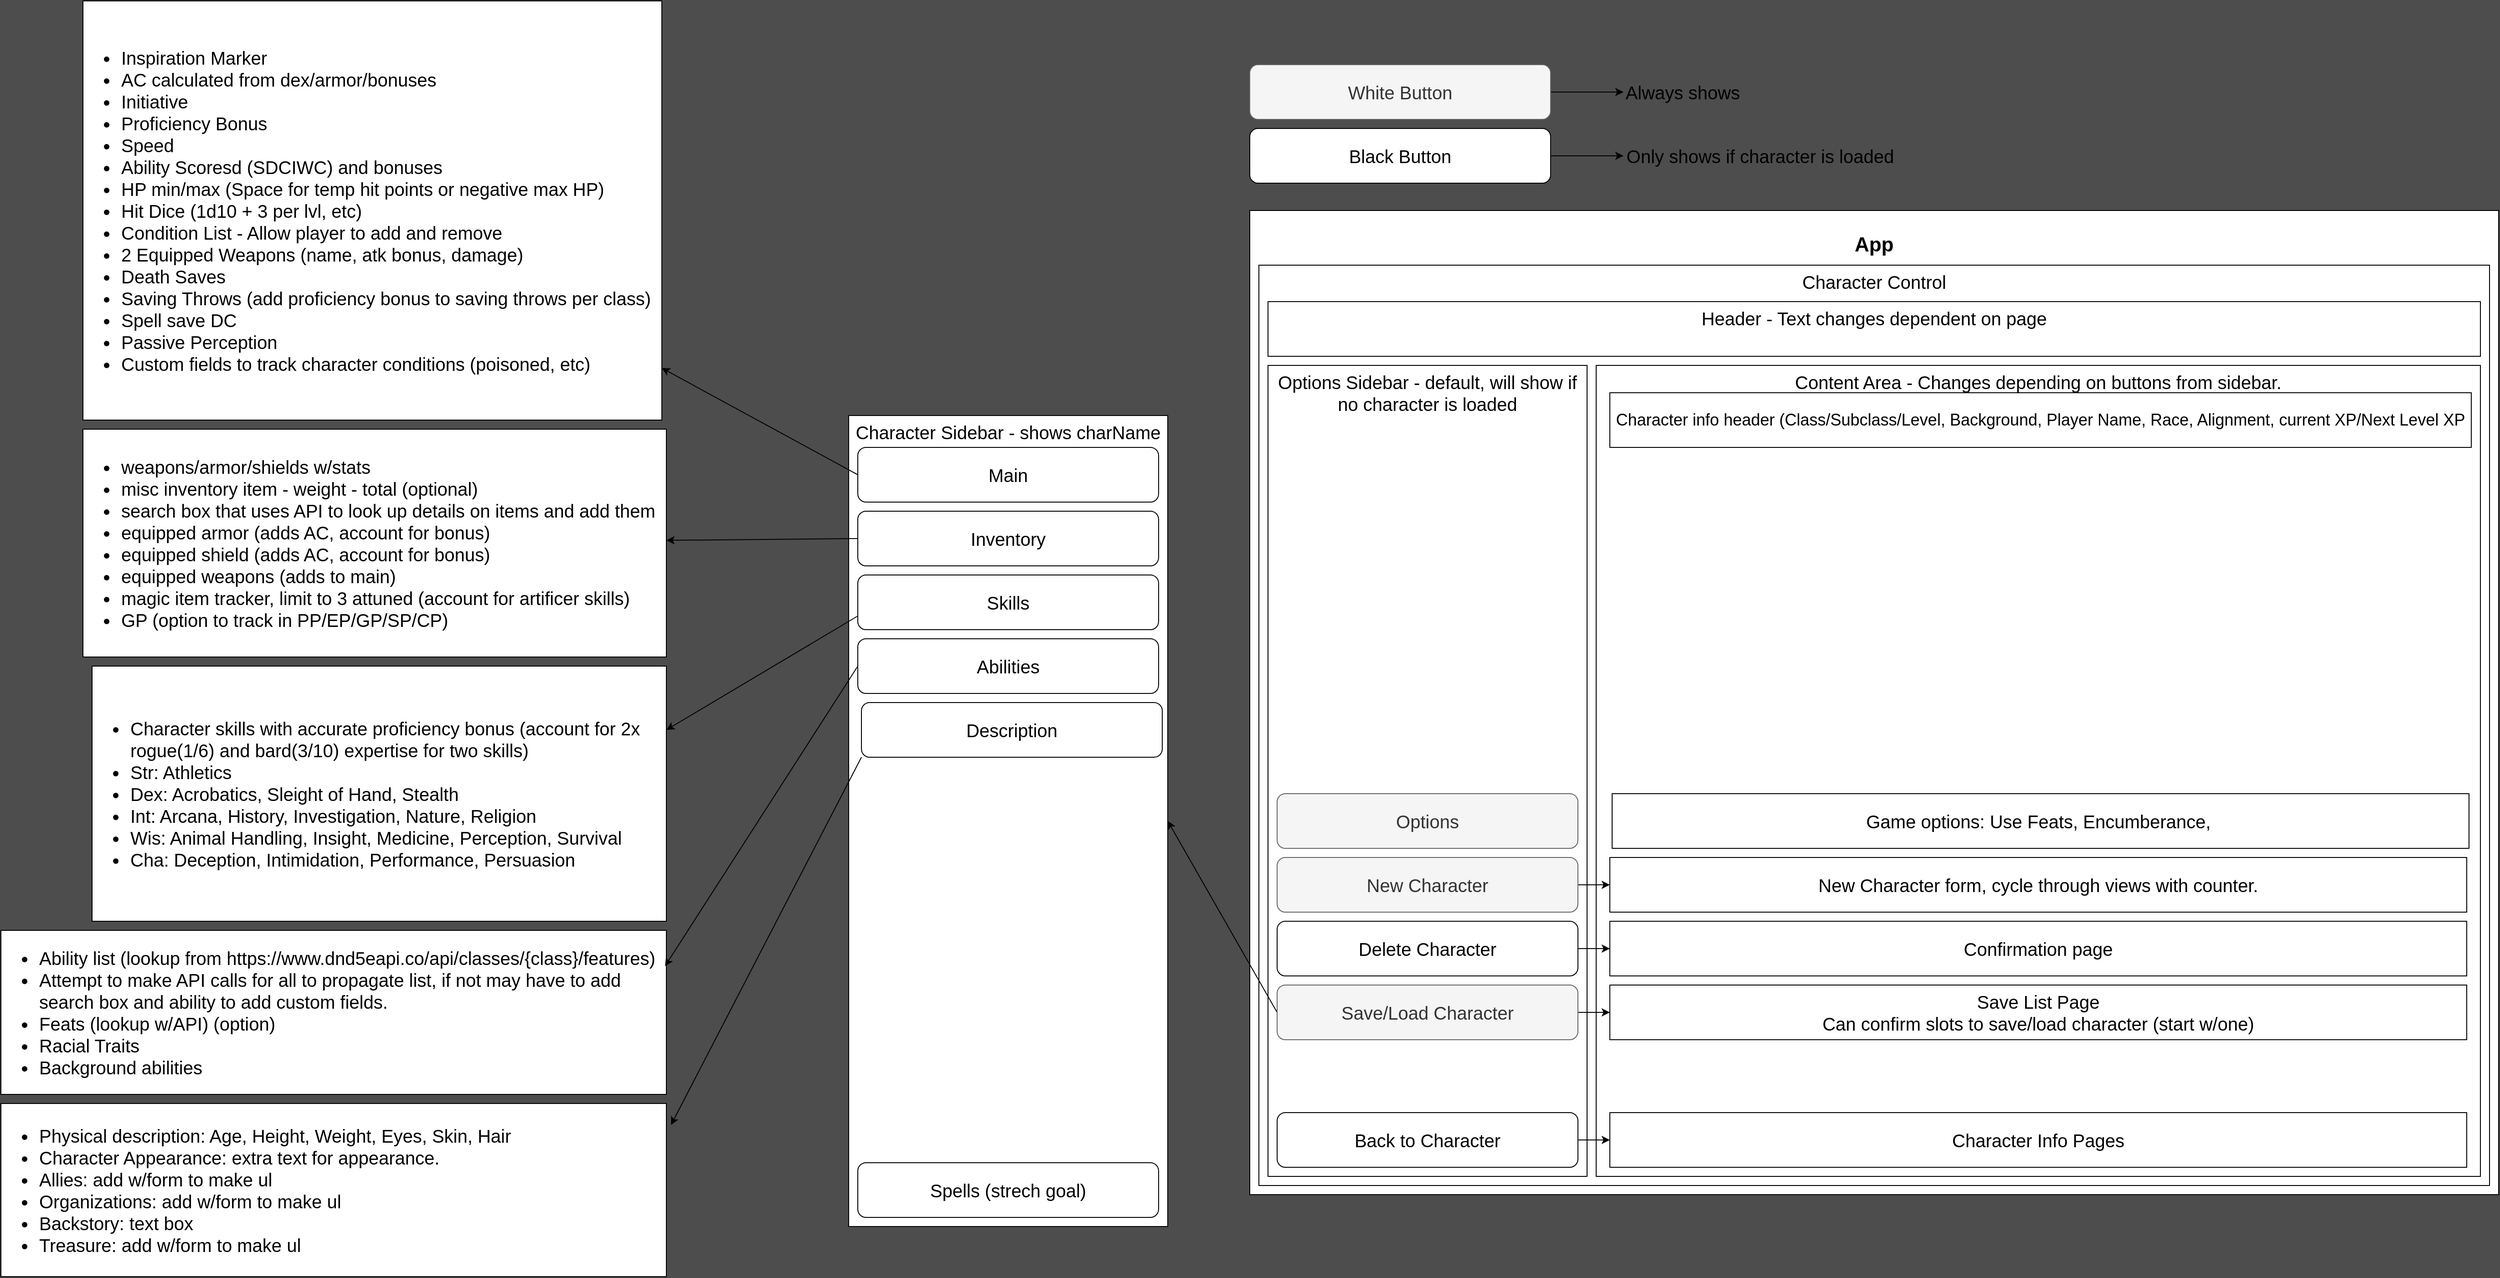 <mxfile>
    <diagram id="zaeMc1xhCrONg7oMz10p" name="Page-1">
        <mxGraphModel dx="3996" dy="2743" grid="1" gridSize="10" guides="1" tooltips="1" connect="1" arrows="1" fold="1" page="1" pageScale="1" pageWidth="850" pageHeight="1100" background="#4D4D4D" math="0" shadow="0">
            <root>
                <mxCell id="0"/>
                <mxCell id="1" parent="0"/>
                <mxCell id="2" value="&lt;h1&gt;&lt;font style=&quot;font-size: 22px&quot;&gt;App&lt;/font&gt;&lt;/h1&gt;" style="rounded=0;whiteSpace=wrap;html=1;verticalAlign=top;" vertex="1" parent="1">
                    <mxGeometry x="-80" y="-290" width="1370" height="1080" as="geometry"/>
                </mxCell>
                <mxCell id="4" value="Character Control" style="rounded=0;whiteSpace=wrap;html=1;verticalAlign=top;fontSize=20;" vertex="1" parent="1">
                    <mxGeometry x="-70" y="-230" width="1350" height="1010" as="geometry"/>
                </mxCell>
                <mxCell id="3" value="Header - Text changes dependent on page" style="rounded=0;whiteSpace=wrap;html=1;verticalAlign=top;fontSize=20;" vertex="1" parent="1">
                    <mxGeometry x="-60" y="-190" width="1330" height="60" as="geometry"/>
                </mxCell>
                <mxCell id="5" value="Options Sidebar - default, will show if no character is loaded" style="rounded=0;whiteSpace=wrap;html=1;verticalAlign=top;fontSize=20;" vertex="1" parent="1">
                    <mxGeometry x="-60" y="-120" width="350" height="890" as="geometry"/>
                </mxCell>
                <mxCell id="6" value="Content Area - Changes depending on buttons from sidebar." style="rounded=0;whiteSpace=wrap;html=1;fontSize=20;verticalAlign=top;" vertex="1" parent="1">
                    <mxGeometry x="300" y="-120" width="970" height="890" as="geometry"/>
                </mxCell>
                <mxCell id="33" value="" style="edgeStyle=none;html=1;fontSize=20;" edge="1" parent="1" source="7" target="32">
                    <mxGeometry relative="1" as="geometry"/>
                </mxCell>
                <mxCell id="7" value="Back to Character" style="rounded=1;whiteSpace=wrap;html=1;fontSize=20;verticalAlign=middle;" vertex="1" parent="1">
                    <mxGeometry x="-50" y="700" width="330" height="60" as="geometry"/>
                </mxCell>
                <mxCell id="58" value="" style="edgeStyle=none;html=1;fontSize=18;entryX=1;entryY=0.5;entryDx=0;entryDy=0;exitX=0;exitY=0.5;exitDx=0;exitDy=0;" edge="1" parent="1" source="9" target="35">
                    <mxGeometry relative="1" as="geometry">
                        <mxPoint x="-50" y="630" as="sourcePoint"/>
                        <mxPoint x="-130" y="660" as="targetPoint"/>
                    </mxGeometry>
                </mxCell>
                <mxCell id="60" value="" style="edgeStyle=none;html=1;fontSize=18;" edge="1" parent="1" source="9" target="59">
                    <mxGeometry relative="1" as="geometry"/>
                </mxCell>
                <mxCell id="9" value="Save/Load Character" style="rounded=1;whiteSpace=wrap;html=1;fontSize=20;verticalAlign=middle;fillColor=#f5f5f5;strokeColor=#666666;fontColor=#333333;" vertex="1" parent="1">
                    <mxGeometry x="-50" y="560" width="330" height="60" as="geometry"/>
                </mxCell>
                <mxCell id="24" value="" style="edgeStyle=none;html=1;fontSize=20;exitX=1;exitY=0.5;exitDx=0;exitDy=0;entryX=0;entryY=0.5;entryDx=0;entryDy=0;" edge="1" parent="1" source="11" target="25">
                    <mxGeometry relative="1" as="geometry">
                        <mxPoint x="340" y="645" as="targetPoint"/>
                    </mxGeometry>
                </mxCell>
                <mxCell id="11" value="Delete Character" style="rounded=1;whiteSpace=wrap;html=1;fontSize=20;verticalAlign=middle;" vertex="1" parent="1">
                    <mxGeometry x="-50" y="490" width="330" height="60" as="geometry"/>
                </mxCell>
                <mxCell id="16" value="" style="edgeStyle=none;html=1;fontSize=20;" edge="1" parent="1" source="14">
                    <mxGeometry relative="1" as="geometry">
                        <mxPoint x="330" y="-350" as="targetPoint"/>
                    </mxGeometry>
                </mxCell>
                <mxCell id="14" value="Black Button" style="rounded=1;whiteSpace=wrap;html=1;fontSize=20;verticalAlign=middle;" vertex="1" parent="1">
                    <mxGeometry x="-80" y="-380" width="330" height="60" as="geometry"/>
                </mxCell>
                <mxCell id="17" value="Only shows if character is loaded" style="text;html=1;strokeColor=none;fillColor=none;align=center;verticalAlign=middle;whiteSpace=wrap;rounded=0;fontSize=20;" vertex="1" parent="1">
                    <mxGeometry x="330" y="-360" width="300" height="20" as="geometry"/>
                </mxCell>
                <mxCell id="20" value="" style="edgeStyle=none;html=1;fontSize=20;" edge="1" parent="1" source="18">
                    <mxGeometry relative="1" as="geometry">
                        <mxPoint x="330" y="-420" as="targetPoint"/>
                    </mxGeometry>
                </mxCell>
                <mxCell id="18" value="White Button" style="rounded=1;whiteSpace=wrap;html=1;fontSize=20;verticalAlign=middle;fillColor=#f5f5f5;strokeColor=#666666;fontColor=#333333;" vertex="1" parent="1">
                    <mxGeometry x="-80" y="-450" width="330" height="60" as="geometry"/>
                </mxCell>
                <mxCell id="21" value="Always shows" style="text;html=1;strokeColor=none;fillColor=none;align=center;verticalAlign=middle;whiteSpace=wrap;rounded=0;fontSize=20;" vertex="1" parent="1">
                    <mxGeometry x="330" y="-430" width="130" height="20" as="geometry"/>
                </mxCell>
                <mxCell id="27" value="" style="edgeStyle=none;html=1;fontSize=20;" edge="1" parent="1" source="22" target="26">
                    <mxGeometry relative="1" as="geometry"/>
                </mxCell>
                <mxCell id="22" value="New Character" style="rounded=1;whiteSpace=wrap;html=1;fontSize=20;verticalAlign=middle;fillColor=#f5f5f5;strokeColor=#666666;fontColor=#333333;" vertex="1" parent="1">
                    <mxGeometry x="-50" y="420" width="330" height="60" as="geometry"/>
                </mxCell>
                <mxCell id="25" value="Confirmation page" style="rounded=0;whiteSpace=wrap;html=1;fontSize=20;verticalAlign=middle;" vertex="1" parent="1">
                    <mxGeometry x="315" y="490" width="940" height="60" as="geometry"/>
                </mxCell>
                <mxCell id="26" value="New Character form, cycle through views with counter." style="rounded=0;whiteSpace=wrap;html=1;fontSize=20;verticalAlign=middle;" vertex="1" parent="1">
                    <mxGeometry x="315" y="420" width="940" height="60" as="geometry"/>
                </mxCell>
                <mxCell id="32" value="Character Info Pages" style="rounded=0;whiteSpace=wrap;html=1;fontSize=20;verticalAlign=middle;" vertex="1" parent="1">
                    <mxGeometry x="315" y="700" width="940" height="60" as="geometry"/>
                </mxCell>
                <mxCell id="38" value="&lt;ul&gt;&lt;li&gt;&lt;span&gt;Inspiration Marker&lt;/span&gt;&lt;/li&gt;&lt;li&gt;AC calculated from dex/armor/bonuses&lt;/li&gt;&lt;li&gt;Initiative&lt;/li&gt;&lt;li&gt;Proficiency Bonus&lt;/li&gt;&lt;li&gt;Speed&lt;/li&gt;&lt;li&gt;Ability Scoresd (SDCIWC) and bonuses&lt;/li&gt;&lt;li&gt;HP min/max (Space for temp hit points or negative max HP)&lt;/li&gt;&lt;li&gt;Hit Dice (1d10 + 3 per lvl, etc)&lt;/li&gt;&lt;li&gt;Condition List - Allow player to add and remove&lt;/li&gt;&lt;li&gt;2 Equipped Weapons (name, atk bonus, damage)&lt;/li&gt;&lt;li&gt;Death Saves&lt;/li&gt;&lt;li&gt;Saving Throws (add proficiency bonus to saving throws per class)&lt;/li&gt;&lt;li&gt;Spell save DC&lt;/li&gt;&lt;li&gt;Passive Perception&lt;/li&gt;&lt;li&gt;Custom fields to track character conditions (poisoned, etc)&lt;/li&gt;&lt;/ul&gt;" style="rounded=0;whiteSpace=wrap;html=1;fontSize=20;verticalAlign=middle;align=left;" vertex="1" parent="1">
                    <mxGeometry x="-1360" y="-520" width="635" height="460" as="geometry"/>
                </mxCell>
                <mxCell id="39" value="Character info header (Class/Subclass/Level, Background, Player Name, Race, Alignment, current XP/Next Level XP" style="rounded=0;whiteSpace=wrap;html=1;fontSize=18;verticalAlign=middle;" vertex="1" parent="1">
                    <mxGeometry x="315" y="-90" width="945" height="60" as="geometry"/>
                </mxCell>
                <mxCell id="41" value="&lt;ul&gt;&lt;li&gt;&lt;span&gt;weapons/armor/shields w/stats&lt;/span&gt;&lt;/li&gt;&lt;li&gt;misc inventory item - weight - total (optional)&lt;/li&gt;&lt;li&gt;search box that uses API to look up details on items and add them&lt;/li&gt;&lt;li&gt;equipped armor (adds AC, account for bonus)&lt;/li&gt;&lt;li&gt;equipped shield (adds AC, account for bonus)&lt;/li&gt;&lt;li&gt;equipped weapons (adds to main)&lt;/li&gt;&lt;li&gt;magic item tracker, limit to 3 attuned (account for artificer skills)&lt;/li&gt;&lt;li&gt;GP (option to track in PP/EP/GP/SP/CP)&lt;/li&gt;&lt;/ul&gt;" style="rounded=0;whiteSpace=wrap;html=1;fontSize=20;verticalAlign=middle;align=left;" vertex="1" parent="1">
                    <mxGeometry x="-1360" y="-50" width="640" height="250" as="geometry"/>
                </mxCell>
                <mxCell id="43" value="Options" style="rounded=1;whiteSpace=wrap;html=1;fontSize=20;verticalAlign=middle;fillColor=#f5f5f5;strokeColor=#666666;fontColor=#333333;" vertex="1" parent="1">
                    <mxGeometry x="-50" y="350" width="330" height="60" as="geometry"/>
                </mxCell>
                <mxCell id="45" value="&lt;ul&gt;&lt;li&gt;&lt;span&gt;Character skills with accurate proficiency bonus (account for 2x rogue(1/6) and bard(3/10) expertise for two skills)&lt;/span&gt;&lt;/li&gt;&lt;li&gt;Str: Athletics&lt;/li&gt;&lt;li&gt;Dex: Acrobatics, Sleight of Hand, Stealth&lt;/li&gt;&lt;li&gt;Int: Arcana, History, Investigation, Nature, Religion&lt;/li&gt;&lt;li&gt;Wis: Animal Handling, Insight, Medicine, Perception, Survival&lt;/li&gt;&lt;li&gt;Cha: Deception, Intimidation, Performance, Persuasion&lt;/li&gt;&lt;/ul&gt;" style="rounded=0;whiteSpace=wrap;html=1;fontSize=20;verticalAlign=middle;align=left;" vertex="1" parent="1">
                    <mxGeometry x="-1350" y="210" width="630" height="280" as="geometry"/>
                </mxCell>
                <mxCell id="47" value="&lt;ul&gt;&lt;li&gt;&lt;span&gt;Ability list (lookup from https://www.dnd5eapi.co/api/classes/{class}/features)&lt;/span&gt;&lt;/li&gt;&lt;li&gt;Attempt to make API calls for all to propagate list, if not may have to add search box and ability to add custom fields.&lt;/li&gt;&lt;li&gt;Feats (lookup w/API) (option)&lt;/li&gt;&lt;li&gt;Racial Traits&lt;/li&gt;&lt;li&gt;Background abilities&lt;/li&gt;&lt;/ul&gt;" style="rounded=0;whiteSpace=wrap;html=1;fontSize=20;verticalAlign=middle;align=left;" vertex="1" parent="1">
                    <mxGeometry x="-1450" y="500" width="730" height="180" as="geometry"/>
                </mxCell>
                <mxCell id="54" value="&lt;ul&gt;&lt;li&gt;&lt;span&gt;Physical description: Age, Height, Weight, Eyes, Skin, Hair&lt;/span&gt;&lt;/li&gt;&lt;li&gt;Character Appearance: extra text for appearance.&lt;/li&gt;&lt;li&gt;Allies: add w/form to make ul&lt;/li&gt;&lt;li&gt;Organizations: add w/form to make ul&lt;/li&gt;&lt;li&gt;Backstory: text box&lt;/li&gt;&lt;li&gt;Treasure: add w/form to make ul&lt;/li&gt;&lt;/ul&gt;" style="rounded=0;whiteSpace=wrap;html=1;fontSize=20;verticalAlign=middle;align=left;" vertex="1" parent="1">
                    <mxGeometry x="-1450" y="690" width="730" height="190" as="geometry"/>
                </mxCell>
                <mxCell id="56" value="" style="group" vertex="1" connectable="0" parent="1">
                    <mxGeometry x="-520" y="-65" width="350" height="890" as="geometry"/>
                </mxCell>
                <mxCell id="35" value="Character Sidebar - shows charName" style="rounded=0;whiteSpace=wrap;html=1;verticalAlign=top;fontSize=20;" vertex="1" parent="56">
                    <mxGeometry width="350" height="890" as="geometry"/>
                </mxCell>
                <mxCell id="12" value="Main" style="rounded=1;whiteSpace=wrap;html=1;fontSize=20;verticalAlign=middle;" vertex="1" parent="56">
                    <mxGeometry x="10" y="35" width="330" height="60" as="geometry"/>
                </mxCell>
                <mxCell id="13" value="Inventory" style="rounded=1;whiteSpace=wrap;html=1;fontSize=20;verticalAlign=middle;" vertex="1" parent="56">
                    <mxGeometry x="10" y="105" width="330" height="60" as="geometry"/>
                </mxCell>
                <mxCell id="36" value="Skills" style="rounded=1;whiteSpace=wrap;html=1;fontSize=20;verticalAlign=middle;" vertex="1" parent="56">
                    <mxGeometry x="10" y="175" width="330" height="60" as="geometry"/>
                </mxCell>
                <mxCell id="37" value="Spells (strech goal)" style="rounded=1;whiteSpace=wrap;html=1;fontSize=20;verticalAlign=middle;" vertex="1" parent="56">
                    <mxGeometry x="10" y="820" width="330" height="60" as="geometry"/>
                </mxCell>
                <mxCell id="46" value="Abilities" style="rounded=1;whiteSpace=wrap;html=1;fontSize=20;verticalAlign=middle;" vertex="1" parent="56">
                    <mxGeometry x="10" y="245" width="330" height="60" as="geometry"/>
                </mxCell>
                <mxCell id="52" value="Description" style="rounded=1;whiteSpace=wrap;html=1;fontSize=20;verticalAlign=middle;" vertex="1" parent="56">
                    <mxGeometry x="14" y="315" width="330" height="60" as="geometry"/>
                </mxCell>
                <mxCell id="51" value="" style="edgeStyle=none;html=1;fontSize=18;entryX=0.998;entryY=0.218;entryDx=0;entryDy=0;entryPerimeter=0;exitX=0;exitY=0.5;exitDx=0;exitDy=0;" edge="1" parent="1" source="46" target="47">
                    <mxGeometry relative="1" as="geometry">
                        <mxPoint x="-430" y="170" as="sourcePoint"/>
                    </mxGeometry>
                </mxCell>
                <mxCell id="48" value="" style="edgeStyle=none;html=1;fontSize=18;entryX=1;entryY=0.25;entryDx=0;entryDy=0;exitX=0;exitY=0.75;exitDx=0;exitDy=0;" edge="1" parent="1" source="36" target="45">
                    <mxGeometry relative="1" as="geometry"/>
                </mxCell>
                <mxCell id="44" value="" style="edgeStyle=none;html=1;fontSize=18;exitX=0;exitY=0.5;exitDx=0;exitDy=0;" edge="1" parent="1" source="13" target="41">
                    <mxGeometry relative="1" as="geometry"/>
                </mxCell>
                <mxCell id="40" value="" style="edgeStyle=none;html=1;fontSize=18;exitX=0;exitY=0.5;exitDx=0;exitDy=0;" edge="1" parent="1" source="12" target="38">
                    <mxGeometry relative="1" as="geometry"/>
                </mxCell>
                <mxCell id="55" value="" style="edgeStyle=none;html=1;fontSize=18;entryX=1.007;entryY=0.124;entryDx=0;entryDy=0;entryPerimeter=0;exitX=0;exitY=1;exitDx=0;exitDy=0;" edge="1" parent="1" source="52" target="54">
                    <mxGeometry relative="1" as="geometry"/>
                </mxCell>
                <mxCell id="59" value="Save List Page&lt;br&gt;Can confirm slots to save/load character (start w/one)" style="rounded=0;whiteSpace=wrap;html=1;fontSize=20;verticalAlign=middle;" vertex="1" parent="1">
                    <mxGeometry x="315" y="560" width="940" height="60" as="geometry"/>
                </mxCell>
                <mxCell id="61" value="Game options: Use Feats, Encumberance,&amp;nbsp;" style="rounded=0;whiteSpace=wrap;html=1;fontSize=20;verticalAlign=middle;" vertex="1" parent="1">
                    <mxGeometry x="317.5" y="350" width="940" height="60" as="geometry"/>
                </mxCell>
            </root>
        </mxGraphModel>
    </diagram>
</mxfile>